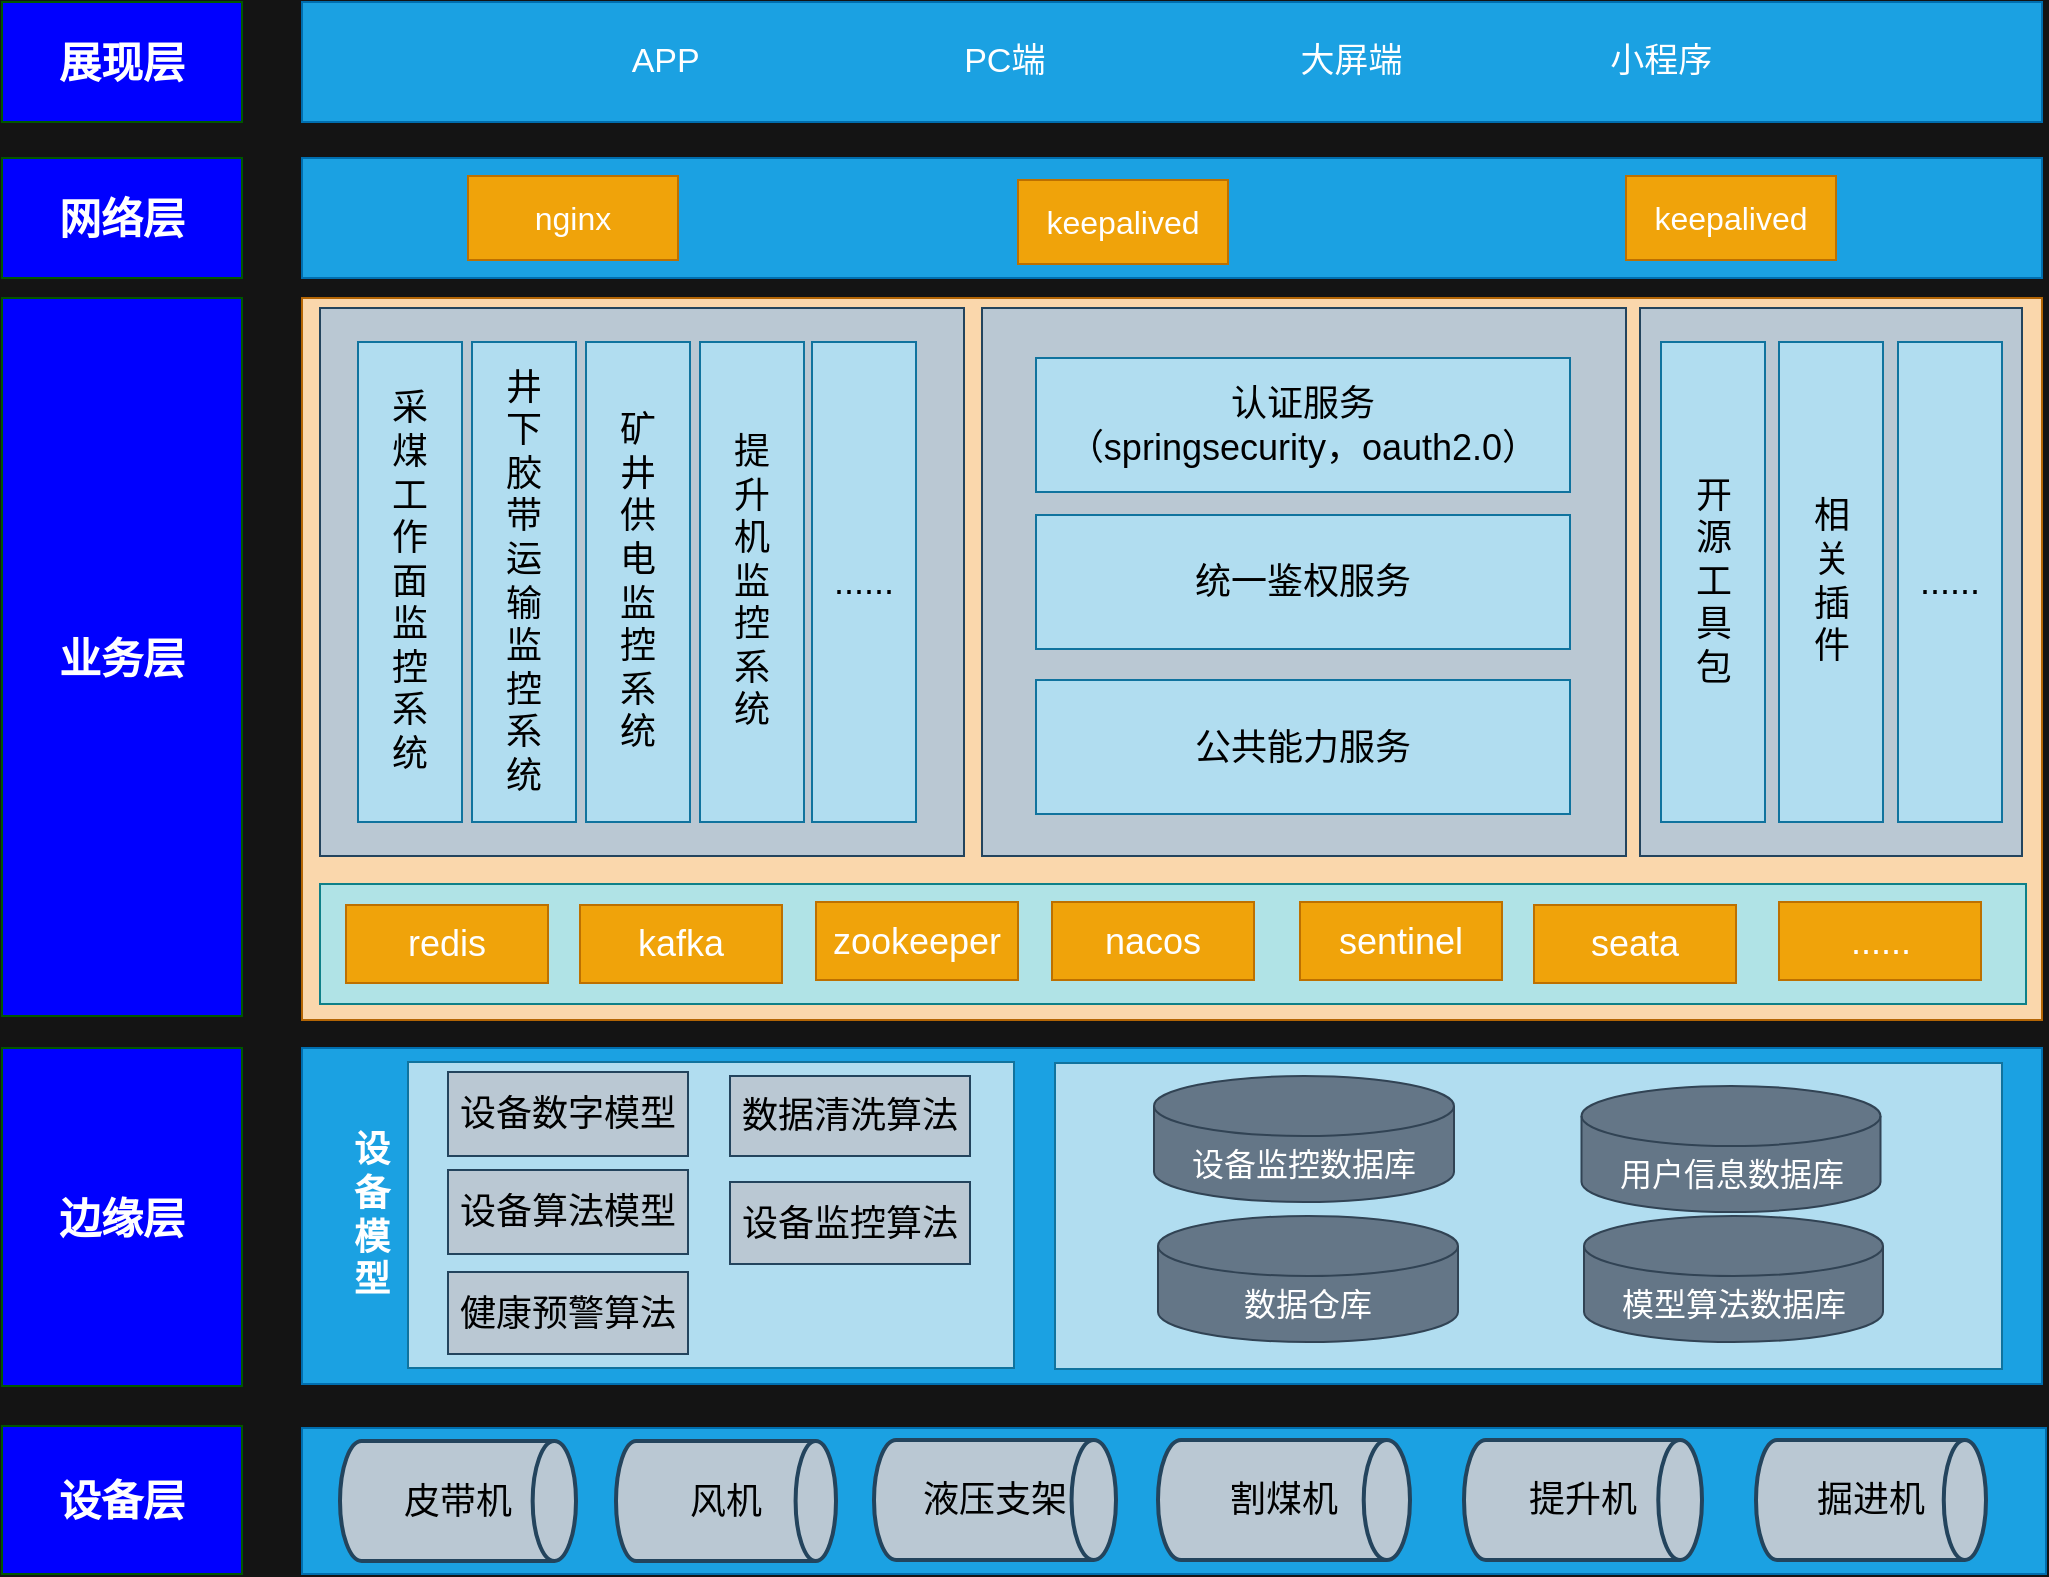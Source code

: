 <mxfile version="14.2.9" type="github">
  <diagram id="KFQVEh0-8qr-ztcSbCtC" name="第 1 页">
    <mxGraphModel dx="1422" dy="762" grid="0" gridSize="10" guides="1" tooltips="1" connect="1" arrows="1" fold="1" page="1" pageScale="1" pageWidth="1169" pageHeight="827" background="#141414" math="0" shadow="0">
      <root>
        <mxCell id="0" />
        <mxCell id="1" parent="0" />
        <mxCell id="biUKJLY5KbgdOnn3UpTG-38" value="&lt;font style=&quot;font-size: 18px&quot;&gt;&lt;b&gt;设&lt;br&gt;备&lt;br&gt;模&lt;br&gt;型&lt;/b&gt;&lt;/font&gt;" style="rounded=0;whiteSpace=wrap;html=1;fillColor=#1ba1e2;strokeColor=#006EAF;fontColor=#ffffff;spacingRight=800;" vertex="1" parent="1">
          <mxGeometry x="230" y="583" width="870" height="168" as="geometry" />
        </mxCell>
        <mxCell id="biUKJLY5KbgdOnn3UpTG-69" value="" style="rounded=0;whiteSpace=wrap;html=1;fillColor=#b1ddf0;strokeColor=#10739e;" vertex="1" parent="1">
          <mxGeometry x="606.5" y="590.5" width="473.5" height="153" as="geometry" />
        </mxCell>
        <mxCell id="biUKJLY5KbgdOnn3UpTG-63" value="" style="rounded=0;whiteSpace=wrap;html=1;fillColor=#b1ddf0;strokeColor=#10739e;" vertex="1" parent="1">
          <mxGeometry x="283" y="590" width="303" height="153" as="geometry" />
        </mxCell>
        <mxCell id="biUKJLY5KbgdOnn3UpTG-48" value="" style="rounded=0;whiteSpace=wrap;html=1;fillColor=#fad7ac;strokeColor=#b46504;" vertex="1" parent="1">
          <mxGeometry x="230" y="208" width="870" height="361" as="geometry" />
        </mxCell>
        <mxCell id="biUKJLY5KbgdOnn3UpTG-13" value="" style="rounded=0;whiteSpace=wrap;html=1;fillColor=#bac8d3;strokeColor=#23445d;" vertex="1" parent="1">
          <mxGeometry x="239" y="213" width="322" height="274" as="geometry" />
        </mxCell>
        <mxCell id="biUKJLY5KbgdOnn3UpTG-3" value="&lt;span style=&quot;font-size: 17px&quot;&gt;APP&amp;nbsp; &amp;nbsp; &amp;nbsp; &amp;nbsp; &amp;nbsp; &amp;nbsp; &amp;nbsp; &amp;nbsp; &amp;nbsp; &amp;nbsp; &amp;nbsp; &amp;nbsp; &amp;nbsp; &amp;nbsp; PC端&amp;nbsp; &amp;nbsp; &amp;nbsp; &amp;nbsp; &amp;nbsp; &amp;nbsp; &amp;nbsp; &amp;nbsp; &amp;nbsp; &amp;nbsp; &amp;nbsp; &amp;nbsp; &amp;nbsp; &amp;nbsp;大屏端&amp;nbsp; &amp;nbsp; &amp;nbsp; &amp;nbsp; &amp;nbsp; &amp;nbsp; &amp;nbsp; &amp;nbsp; &amp;nbsp; &amp;nbsp; &amp;nbsp; 小程序&lt;/span&gt;" style="rounded=0;whiteSpace=wrap;html=1;fillColor=#1ba1e2;strokeColor=#006EAF;fontColor=#ffffff;" vertex="1" parent="1">
          <mxGeometry x="230" y="60" width="870" height="60" as="geometry" />
        </mxCell>
        <mxCell id="biUKJLY5KbgdOnn3UpTG-4" value="&lt;font style=&quot;font-size: 21px&quot;&gt;&lt;b&gt;展现层&lt;/b&gt;&lt;/font&gt;" style="rounded=0;whiteSpace=wrap;html=1;strokeColor=#005700;fontColor=#ffffff;fillColor=#0000FF;" vertex="1" parent="1">
          <mxGeometry x="80" y="60" width="120" height="60" as="geometry" />
        </mxCell>
        <mxCell id="biUKJLY5KbgdOnn3UpTG-8" value="" style="rounded=0;whiteSpace=wrap;html=1;fillColor=#1ba1e2;strokeColor=#006EAF;fontColor=#ffffff;" vertex="1" parent="1">
          <mxGeometry x="230" y="138" width="870" height="60" as="geometry" />
        </mxCell>
        <mxCell id="biUKJLY5KbgdOnn3UpTG-9" value="&lt;font style=&quot;font-size: 16px&quot;&gt;nginx&lt;/font&gt;" style="rounded=0;whiteSpace=wrap;html=1;fillColor=#f0a30a;strokeColor=#BD7000;fontColor=#ffffff;" vertex="1" parent="1">
          <mxGeometry x="313" y="147" width="105" height="42" as="geometry" />
        </mxCell>
        <mxCell id="biUKJLY5KbgdOnn3UpTG-10" value="&lt;font style=&quot;font-size: 16px&quot;&gt;keepalived&lt;/font&gt;" style="rounded=0;whiteSpace=wrap;html=1;fillColor=#f0a30a;strokeColor=#BD7000;fontColor=#ffffff;" vertex="1" parent="1">
          <mxGeometry x="588" y="149" width="105" height="42" as="geometry" />
        </mxCell>
        <mxCell id="biUKJLY5KbgdOnn3UpTG-11" value="&lt;font style=&quot;font-size: 16px&quot;&gt;keepalived&lt;/font&gt;" style="rounded=0;whiteSpace=wrap;html=1;fillColor=#f0a30a;strokeColor=#BD7000;fontColor=#ffffff;" vertex="1" parent="1">
          <mxGeometry x="892" y="147" width="105" height="42" as="geometry" />
        </mxCell>
        <mxCell id="biUKJLY5KbgdOnn3UpTG-12" value="&lt;span style=&quot;font-size: 21px&quot;&gt;&lt;b&gt;网络层&lt;/b&gt;&lt;/span&gt;" style="rounded=0;whiteSpace=wrap;html=1;strokeColor=#005700;fontColor=#ffffff;fillColor=#0000FF;" vertex="1" parent="1">
          <mxGeometry x="80" y="138" width="120" height="60" as="geometry" />
        </mxCell>
        <mxCell id="biUKJLY5KbgdOnn3UpTG-14" value="&lt;font style=&quot;font-size: 18px&quot;&gt;采&lt;br&gt;煤&lt;br&gt;工&lt;br&gt;作&lt;br&gt;面&lt;br&gt;监&lt;br&gt;控&lt;br&gt;系&lt;br&gt;统&lt;/font&gt;" style="rounded=0;whiteSpace=wrap;html=1;fillColor=#b1ddf0;strokeColor=#10739e;" vertex="1" parent="1">
          <mxGeometry x="258" y="230" width="52" height="240" as="geometry" />
        </mxCell>
        <mxCell id="biUKJLY5KbgdOnn3UpTG-15" value="&lt;font style=&quot;font-size: 18px&quot;&gt;井&lt;br&gt;下&lt;br&gt;胶&lt;br&gt;带&lt;br&gt;运&lt;br&gt;输&lt;br&gt;监&lt;br&gt;控&lt;br&gt;系&lt;br&gt;统&lt;/font&gt;" style="rounded=0;whiteSpace=wrap;html=1;fillColor=#b1ddf0;strokeColor=#10739e;" vertex="1" parent="1">
          <mxGeometry x="315" y="230" width="52" height="240" as="geometry" />
        </mxCell>
        <mxCell id="biUKJLY5KbgdOnn3UpTG-16" value="&lt;span style=&quot;font-size: 18px&quot;&gt;矿&lt;br&gt;井&lt;br&gt;供&lt;br&gt;电&lt;br&gt;监&lt;br&gt;控&lt;br&gt;系&lt;br&gt;统&lt;/span&gt;" style="rounded=0;whiteSpace=wrap;html=1;fillColor=#b1ddf0;strokeColor=#10739e;" vertex="1" parent="1">
          <mxGeometry x="372" y="230" width="52" height="240" as="geometry" />
        </mxCell>
        <mxCell id="biUKJLY5KbgdOnn3UpTG-17" value="&lt;span style=&quot;font-size: 18px&quot;&gt;提&lt;br&gt;升&lt;br&gt;机&lt;br&gt;监&lt;br&gt;控&lt;br&gt;系&lt;br&gt;统&lt;/span&gt;" style="rounded=0;whiteSpace=wrap;html=1;fillColor=#b1ddf0;strokeColor=#10739e;" vertex="1" parent="1">
          <mxGeometry x="429" y="230" width="52" height="240" as="geometry" />
        </mxCell>
        <mxCell id="biUKJLY5KbgdOnn3UpTG-18" value="&lt;span style=&quot;font-size: 18px&quot;&gt;......&lt;/span&gt;" style="rounded=0;whiteSpace=wrap;html=1;fillColor=#b1ddf0;strokeColor=#10739e;" vertex="1" parent="1">
          <mxGeometry x="485" y="230" width="52" height="240" as="geometry" />
        </mxCell>
        <mxCell id="biUKJLY5KbgdOnn3UpTG-20" value="" style="rounded=0;whiteSpace=wrap;html=1;fillColor=#bac8d3;strokeColor=#23445d;" vertex="1" parent="1">
          <mxGeometry x="570" y="213" width="322" height="274" as="geometry" />
        </mxCell>
        <mxCell id="biUKJLY5KbgdOnn3UpTG-21" value="&lt;font style=&quot;font-size: 18px&quot;&gt;认证服务&lt;br&gt;（springsecurity，oauth2.0）&lt;/font&gt;" style="rounded=0;whiteSpace=wrap;html=1;fillColor=#b1ddf0;strokeColor=#10739e;" vertex="1" parent="1">
          <mxGeometry x="597" y="238" width="267" height="67" as="geometry" />
        </mxCell>
        <mxCell id="biUKJLY5KbgdOnn3UpTG-22" value="&lt;span style=&quot;font-size: 18px&quot;&gt;统一鉴权服务&lt;/span&gt;" style="rounded=0;whiteSpace=wrap;html=1;fillColor=#b1ddf0;strokeColor=#10739e;" vertex="1" parent="1">
          <mxGeometry x="597" y="316.5" width="267" height="67" as="geometry" />
        </mxCell>
        <mxCell id="biUKJLY5KbgdOnn3UpTG-23" value="&lt;span style=&quot;font-size: 18px&quot;&gt;公共能力服务&lt;/span&gt;" style="rounded=0;whiteSpace=wrap;html=1;fillColor=#b1ddf0;strokeColor=#10739e;" vertex="1" parent="1">
          <mxGeometry x="597" y="399" width="267" height="67" as="geometry" />
        </mxCell>
        <mxCell id="biUKJLY5KbgdOnn3UpTG-24" value="" style="rounded=0;whiteSpace=wrap;html=1;fillColor=#bac8d3;strokeColor=#23445d;" vertex="1" parent="1">
          <mxGeometry x="899" y="213" width="191" height="274" as="geometry" />
        </mxCell>
        <mxCell id="biUKJLY5KbgdOnn3UpTG-25" value="&lt;span style=&quot;font-size: 18px&quot;&gt;开&lt;br&gt;源&lt;br&gt;工&lt;br&gt;具&lt;br&gt;包&lt;/span&gt;" style="rounded=0;whiteSpace=wrap;html=1;fillColor=#b1ddf0;strokeColor=#10739e;" vertex="1" parent="1">
          <mxGeometry x="909.5" y="230" width="52" height="240" as="geometry" />
        </mxCell>
        <mxCell id="biUKJLY5KbgdOnn3UpTG-26" value="&lt;span style=&quot;font-size: 18px&quot;&gt;相&lt;br&gt;关&lt;br&gt;插&lt;br&gt;件&lt;/span&gt;" style="rounded=0;whiteSpace=wrap;html=1;fillColor=#b1ddf0;strokeColor=#10739e;" vertex="1" parent="1">
          <mxGeometry x="968.5" y="230" width="52" height="240" as="geometry" />
        </mxCell>
        <mxCell id="biUKJLY5KbgdOnn3UpTG-27" value="&lt;span style=&quot;font-size: 18px&quot;&gt;......&lt;/span&gt;" style="rounded=0;whiteSpace=wrap;html=1;fillColor=#b1ddf0;strokeColor=#10739e;" vertex="1" parent="1">
          <mxGeometry x="1028" y="230" width="52" height="240" as="geometry" />
        </mxCell>
        <mxCell id="biUKJLY5KbgdOnn3UpTG-28" value="&lt;span style=&quot;font-size: 21px&quot;&gt;&lt;b&gt;业务层&lt;/b&gt;&lt;/span&gt;" style="rounded=0;whiteSpace=wrap;html=1;strokeColor=#005700;fontColor=#ffffff;fillColor=#0000FF;" vertex="1" parent="1">
          <mxGeometry x="80" y="208" width="120" height="359" as="geometry" />
        </mxCell>
        <mxCell id="biUKJLY5KbgdOnn3UpTG-29" value="" style="rounded=0;whiteSpace=wrap;html=1;fillColor=#b0e3e6;strokeColor=#0e8088;" vertex="1" parent="1">
          <mxGeometry x="239" y="501" width="853" height="60" as="geometry" />
        </mxCell>
        <mxCell id="biUKJLY5KbgdOnn3UpTG-30" value="&lt;font style=&quot;font-size: 18px&quot;&gt;redis&lt;/font&gt;" style="rounded=0;whiteSpace=wrap;html=1;fillColor=#f0a30a;strokeColor=#BD7000;fontColor=#ffffff;" vertex="1" parent="1">
          <mxGeometry x="252" y="511.5" width="101" height="39" as="geometry" />
        </mxCell>
        <mxCell id="biUKJLY5KbgdOnn3UpTG-31" value="&lt;font style=&quot;font-size: 18px&quot;&gt;kafka&lt;/font&gt;" style="rounded=0;whiteSpace=wrap;html=1;fillColor=#f0a30a;strokeColor=#BD7000;fontColor=#ffffff;" vertex="1" parent="1">
          <mxGeometry x="369" y="511.5" width="101" height="39" as="geometry" />
        </mxCell>
        <mxCell id="biUKJLY5KbgdOnn3UpTG-32" value="&lt;span style=&quot;font-size: 18px&quot;&gt;zookeeper&lt;/span&gt;" style="rounded=0;whiteSpace=wrap;html=1;fillColor=#f0a30a;strokeColor=#BD7000;fontColor=#ffffff;" vertex="1" parent="1">
          <mxGeometry x="487" y="510" width="101" height="39" as="geometry" />
        </mxCell>
        <mxCell id="biUKJLY5KbgdOnn3UpTG-33" value="&lt;span style=&quot;font-size: 18px&quot;&gt;nacos&lt;/span&gt;" style="rounded=0;whiteSpace=wrap;html=1;fillColor=#f0a30a;strokeColor=#BD7000;fontColor=#ffffff;" vertex="1" parent="1">
          <mxGeometry x="605" y="510" width="101" height="39" as="geometry" />
        </mxCell>
        <mxCell id="biUKJLY5KbgdOnn3UpTG-34" value="&lt;span style=&quot;font-size: 18px&quot;&gt;sentinel&lt;/span&gt;" style="rounded=0;whiteSpace=wrap;html=1;fillColor=#f0a30a;strokeColor=#BD7000;fontColor=#ffffff;" vertex="1" parent="1">
          <mxGeometry x="729" y="510" width="101" height="39" as="geometry" />
        </mxCell>
        <mxCell id="biUKJLY5KbgdOnn3UpTG-35" value="&lt;span style=&quot;font-size: 18px&quot;&gt;seata&lt;/span&gt;" style="rounded=0;whiteSpace=wrap;html=1;fillColor=#f0a30a;strokeColor=#BD7000;fontColor=#ffffff;" vertex="1" parent="1">
          <mxGeometry x="846" y="511.5" width="101" height="39" as="geometry" />
        </mxCell>
        <mxCell id="biUKJLY5KbgdOnn3UpTG-36" value="&lt;span style=&quot;font-size: 18px&quot;&gt;......&lt;/span&gt;" style="rounded=0;whiteSpace=wrap;html=1;fillColor=#f0a30a;strokeColor=#BD7000;fontColor=#ffffff;" vertex="1" parent="1">
          <mxGeometry x="968.5" y="510" width="101" height="39" as="geometry" />
        </mxCell>
        <mxCell id="biUKJLY5KbgdOnn3UpTG-49" value="&lt;font style=&quot;font-size: 18px&quot;&gt;设备数字模型&lt;/font&gt;" style="rounded=0;whiteSpace=wrap;html=1;fillColor=#bac8d3;strokeColor=#23445d;" vertex="1" parent="1">
          <mxGeometry x="303" y="595" width="120" height="42" as="geometry" />
        </mxCell>
        <mxCell id="biUKJLY5KbgdOnn3UpTG-50" value="&lt;font style=&quot;font-size: 18px&quot;&gt;设备算法模型&lt;/font&gt;" style="rounded=0;whiteSpace=wrap;html=1;fillColor=#bac8d3;strokeColor=#23445d;" vertex="1" parent="1">
          <mxGeometry x="303" y="644" width="120" height="42" as="geometry" />
        </mxCell>
        <mxCell id="biUKJLY5KbgdOnn3UpTG-51" value="&lt;span style=&quot;font-size: 18px&quot;&gt;数据清洗算法&lt;/span&gt;" style="rounded=0;whiteSpace=wrap;html=1;fillColor=#bac8d3;strokeColor=#23445d;" vertex="1" parent="1">
          <mxGeometry x="444" y="597" width="120" height="40" as="geometry" />
        </mxCell>
        <mxCell id="biUKJLY5KbgdOnn3UpTG-52" value="&lt;span style=&quot;font-size: 18px&quot;&gt;健康预警算法&lt;/span&gt;" style="rounded=0;whiteSpace=wrap;html=1;fillColor=#bac8d3;strokeColor=#23445d;" vertex="1" parent="1">
          <mxGeometry x="303" y="695" width="120" height="41" as="geometry" />
        </mxCell>
        <mxCell id="biUKJLY5KbgdOnn3UpTG-53" value="&lt;span style=&quot;font-size: 18px&quot;&gt;设备监控算法&lt;/span&gt;" style="rounded=0;whiteSpace=wrap;html=1;fillColor=#bac8d3;strokeColor=#23445d;" vertex="1" parent="1">
          <mxGeometry x="444" y="650" width="120" height="41" as="geometry" />
        </mxCell>
        <mxCell id="biUKJLY5KbgdOnn3UpTG-54" value="&lt;span style=&quot;font-size: 21px&quot;&gt;&lt;b&gt;边缘层&lt;/b&gt;&lt;/span&gt;" style="rounded=0;whiteSpace=wrap;html=1;strokeColor=#005700;fontColor=#ffffff;fillColor=#0000FF;" vertex="1" parent="1">
          <mxGeometry x="80" y="583" width="120" height="169" as="geometry" />
        </mxCell>
        <mxCell id="biUKJLY5KbgdOnn3UpTG-55" value="" style="rounded=0;whiteSpace=wrap;html=1;fillColor=#1ba1e2;strokeColor=#006EAF;fontColor=#ffffff;" vertex="1" parent="1">
          <mxGeometry x="230" y="773" width="872" height="73" as="geometry" />
        </mxCell>
        <mxCell id="biUKJLY5KbgdOnn3UpTG-56" value="&lt;font style=&quot;font-size: 16px&quot;&gt;设备监控数据库&lt;/font&gt;" style="shape=cylinder3;whiteSpace=wrap;html=1;boundedLbl=1;backgroundOutline=1;size=15;fillColor=#647687;strokeColor=#314354;fontColor=#ffffff;" vertex="1" parent="1">
          <mxGeometry x="656" y="597" width="150" height="63" as="geometry" />
        </mxCell>
        <mxCell id="biUKJLY5KbgdOnn3UpTG-57" value="&lt;font style=&quot;font-size: 16px&quot;&gt;模型算法数据库&lt;/font&gt;" style="shape=cylinder3;whiteSpace=wrap;html=1;boundedLbl=1;backgroundOutline=1;size=15;fillColor=#647687;strokeColor=#314354;fontColor=#ffffff;" vertex="1" parent="1">
          <mxGeometry x="871" y="667" width="149.5" height="63" as="geometry" />
        </mxCell>
        <mxCell id="biUKJLY5KbgdOnn3UpTG-58" value="&lt;font style=&quot;font-size: 16px&quot;&gt;用户信息数据库&lt;/font&gt;" style="shape=cylinder3;whiteSpace=wrap;html=1;boundedLbl=1;backgroundOutline=1;size=15;fillColor=#647687;strokeColor=#314354;fontColor=#ffffff;" vertex="1" parent="1">
          <mxGeometry x="869.75" y="602" width="149.5" height="63" as="geometry" />
        </mxCell>
        <mxCell id="biUKJLY5KbgdOnn3UpTG-59" value="&lt;font style=&quot;font-size: 16px&quot;&gt;数据仓库&lt;/font&gt;" style="shape=cylinder3;whiteSpace=wrap;html=1;boundedLbl=1;backgroundOutline=1;size=15;fillColor=#647687;strokeColor=#314354;fontColor=#ffffff;" vertex="1" parent="1">
          <mxGeometry x="658" y="667" width="150" height="63" as="geometry" />
        </mxCell>
        <mxCell id="biUKJLY5KbgdOnn3UpTG-60" value="&lt;span style=&quot;font-size: 21px&quot;&gt;&lt;b&gt;设备层&lt;/b&gt;&lt;/span&gt;" style="rounded=0;whiteSpace=wrap;html=1;strokeColor=#005700;fontColor=#ffffff;fillColor=#0000FF;" vertex="1" parent="1">
          <mxGeometry x="80" y="772" width="120" height="74" as="geometry" />
        </mxCell>
        <mxCell id="biUKJLY5KbgdOnn3UpTG-70" value="&lt;font style=&quot;font-size: 18px&quot;&gt;皮带机&lt;/font&gt;" style="strokeWidth=2;html=1;shape=mxgraph.flowchart.direct_data;whiteSpace=wrap;fillColor=#bac8d3;strokeColor=#23445d;" vertex="1" parent="1">
          <mxGeometry x="249" y="779.5" width="118" height="60" as="geometry" />
        </mxCell>
        <mxCell id="biUKJLY5KbgdOnn3UpTG-71" value="&lt;font style=&quot;font-size: 18px&quot;&gt;风机&lt;/font&gt;" style="strokeWidth=2;html=1;shape=mxgraph.flowchart.direct_data;whiteSpace=wrap;fillColor=#bac8d3;strokeColor=#23445d;" vertex="1" parent="1">
          <mxGeometry x="387" y="779.5" width="110" height="60" as="geometry" />
        </mxCell>
        <mxCell id="biUKJLY5KbgdOnn3UpTG-72" value="&lt;span style=&quot;font-size: 18px&quot;&gt;液压支架&lt;/span&gt;" style="strokeWidth=2;html=1;shape=mxgraph.flowchart.direct_data;whiteSpace=wrap;fillColor=#bac8d3;strokeColor=#23445d;" vertex="1" parent="1">
          <mxGeometry x="516" y="779" width="121" height="60" as="geometry" />
        </mxCell>
        <mxCell id="biUKJLY5KbgdOnn3UpTG-73" value="&lt;font style=&quot;font-size: 18px&quot;&gt;割煤机&lt;/font&gt;" style="strokeWidth=2;html=1;shape=mxgraph.flowchart.direct_data;whiteSpace=wrap;fillColor=#bac8d3;strokeColor=#23445d;" vertex="1" parent="1">
          <mxGeometry x="658" y="779" width="126" height="60" as="geometry" />
        </mxCell>
        <mxCell id="biUKJLY5KbgdOnn3UpTG-74" value="&lt;font style=&quot;font-size: 18px&quot;&gt;提升机&lt;/font&gt;" style="strokeWidth=2;html=1;shape=mxgraph.flowchart.direct_data;whiteSpace=wrap;fillColor=#bac8d3;strokeColor=#23445d;" vertex="1" parent="1">
          <mxGeometry x="811" y="779" width="119" height="60" as="geometry" />
        </mxCell>
        <mxCell id="biUKJLY5KbgdOnn3UpTG-75" value="&lt;font style=&quot;font-size: 18px&quot;&gt;掘进机&lt;/font&gt;" style="strokeWidth=2;html=1;shape=mxgraph.flowchart.direct_data;whiteSpace=wrap;fillColor=#bac8d3;strokeColor=#23445d;" vertex="1" parent="1">
          <mxGeometry x="957" y="779" width="115" height="60" as="geometry" />
        </mxCell>
      </root>
    </mxGraphModel>
  </diagram>
</mxfile>
